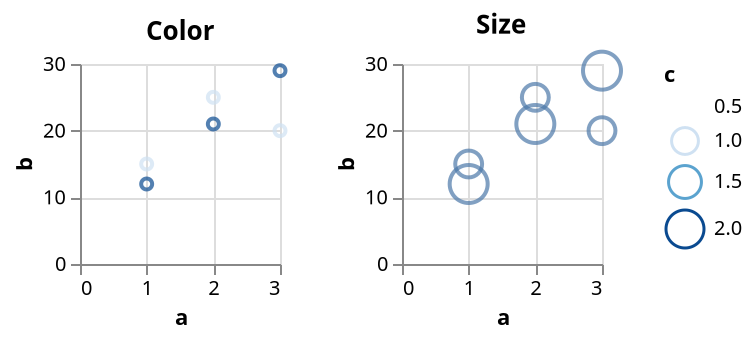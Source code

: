 {
  "$schema": "https://vega.github.io/schema/vega-lite/v5.json",
  "description": "Testing invalid",
  "data": {
    "values": [
      {"a": 1, "b": 15, "c": 1},
      {"a": 2, "b": 25, "c": 1},
      {"a": 3, "b": 20, "c": 1},
      {"a": 1, "b": 12, "c": 2},
      {"a": 2, "b": 21, "c": 2},
      {"a": 3, "b": 29, "c": 2},
      {"a": 1, "b": 8, "c": null},
      {"a": 2, "b": 31, "c": null},
      {"a": 3, "b": 49, "c": null}
    ]
  },
  "config": {
    "mark": {"invalid": "filter"},
    "scale": {"invalid": {"color": {"value": "#aaa"}, "size": {"value": 4}}}
  },
  "concat": [{
    "title": "Color",
    "width": 100,
    "height": 100,
    "mark": "point",
    "encoding": {
      "x": {"field": "a", "type": "quantitative"},
      "y": {"field": "b", "type": "quantitative"},
      "color": {"field": "c", "type": "quantitative"}
    }
  }, {
    "title": "Size",
    "width": 100,
    "height": 100,
    "mark": "point",
    "encoding": {
      "x": {"field": "a", "type": "quantitative"},
      "y": {"field": "b", "type": "quantitative"},
      "size": {"field": "c", "type": "quantitative"}
    }
  }]
}
